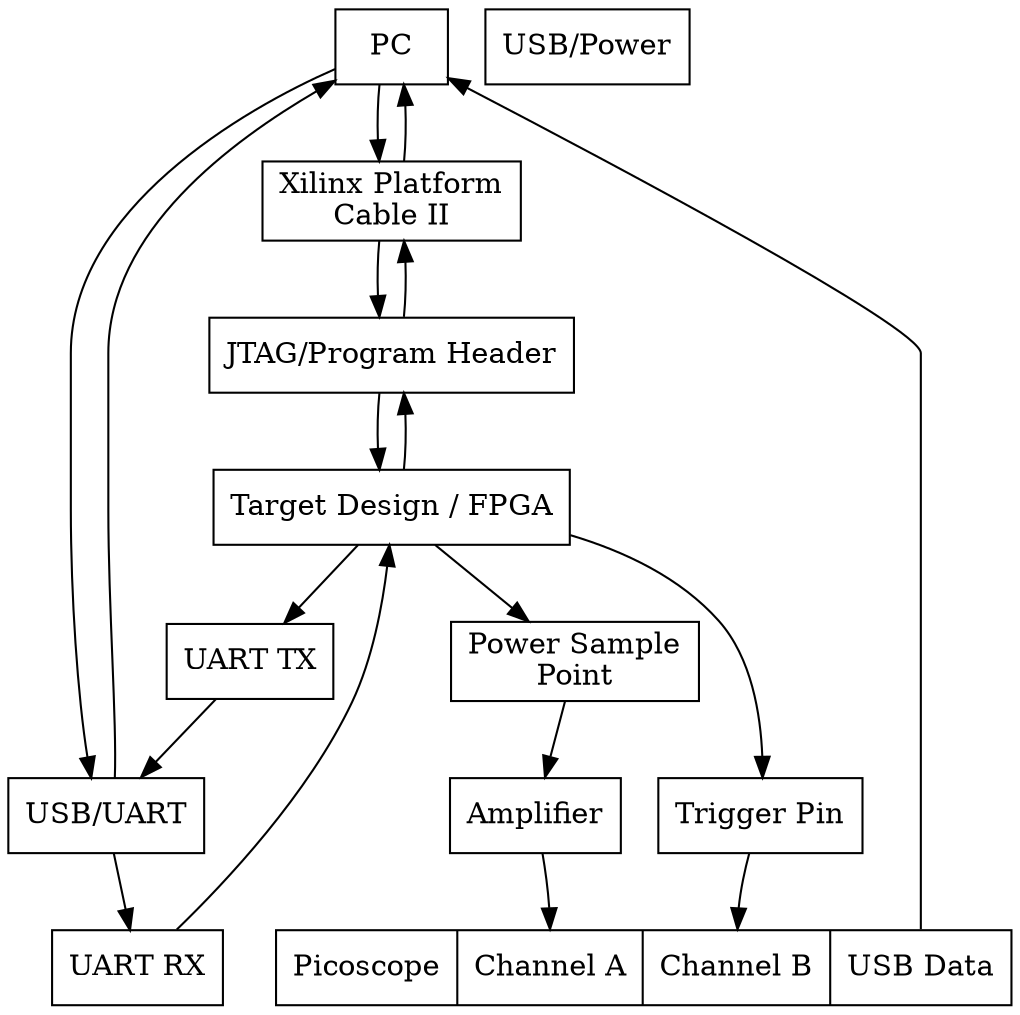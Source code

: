 
digraph rig {
    
    node[shape=record];


    pc[label="PC"];
    amp[label="Amplifier"];
    jtag[label="Xilinx Platform\nCable II"];
    scope[label="<ps> Picoscope | <A> Channel A | <B> Channel B | <USB> USB Data"];
    uart[label="USB/UART"];

    subgraph Sasebo {

        label="Sasebo GIII Board";
        
        target[label="Target Design / FPGA"];
        power_sample[label="Power Sample\nPoint"];
        jtag_port[label="JTAG/Program Header"];
        trigger[label="Trigger Pin"];
        UART_TX[label="UART TX"];
        UART_RX[label="UART RX"];
        usb_power[label="USB/Power"];

        target -> power_sample;
        target -> jtag_port;
        target -> trigger;
        target -> UART_TX;

        jtag_port -> target;

        UART_RX -> target;

    }

    power_sample -> amp;
    
    amp     -> scope:A;
    trigger -> scope:B;
    
    scope:USB -> pc;

    UART_TX -> uart;
    uart    -> UART_RX;
    uart    -> pc;
    pc      -> uart;

    pc      -> jtag;
    jtag    -> pc;

    jtag        -> jtag_port;
    jtag_port   -> jtag;

}
